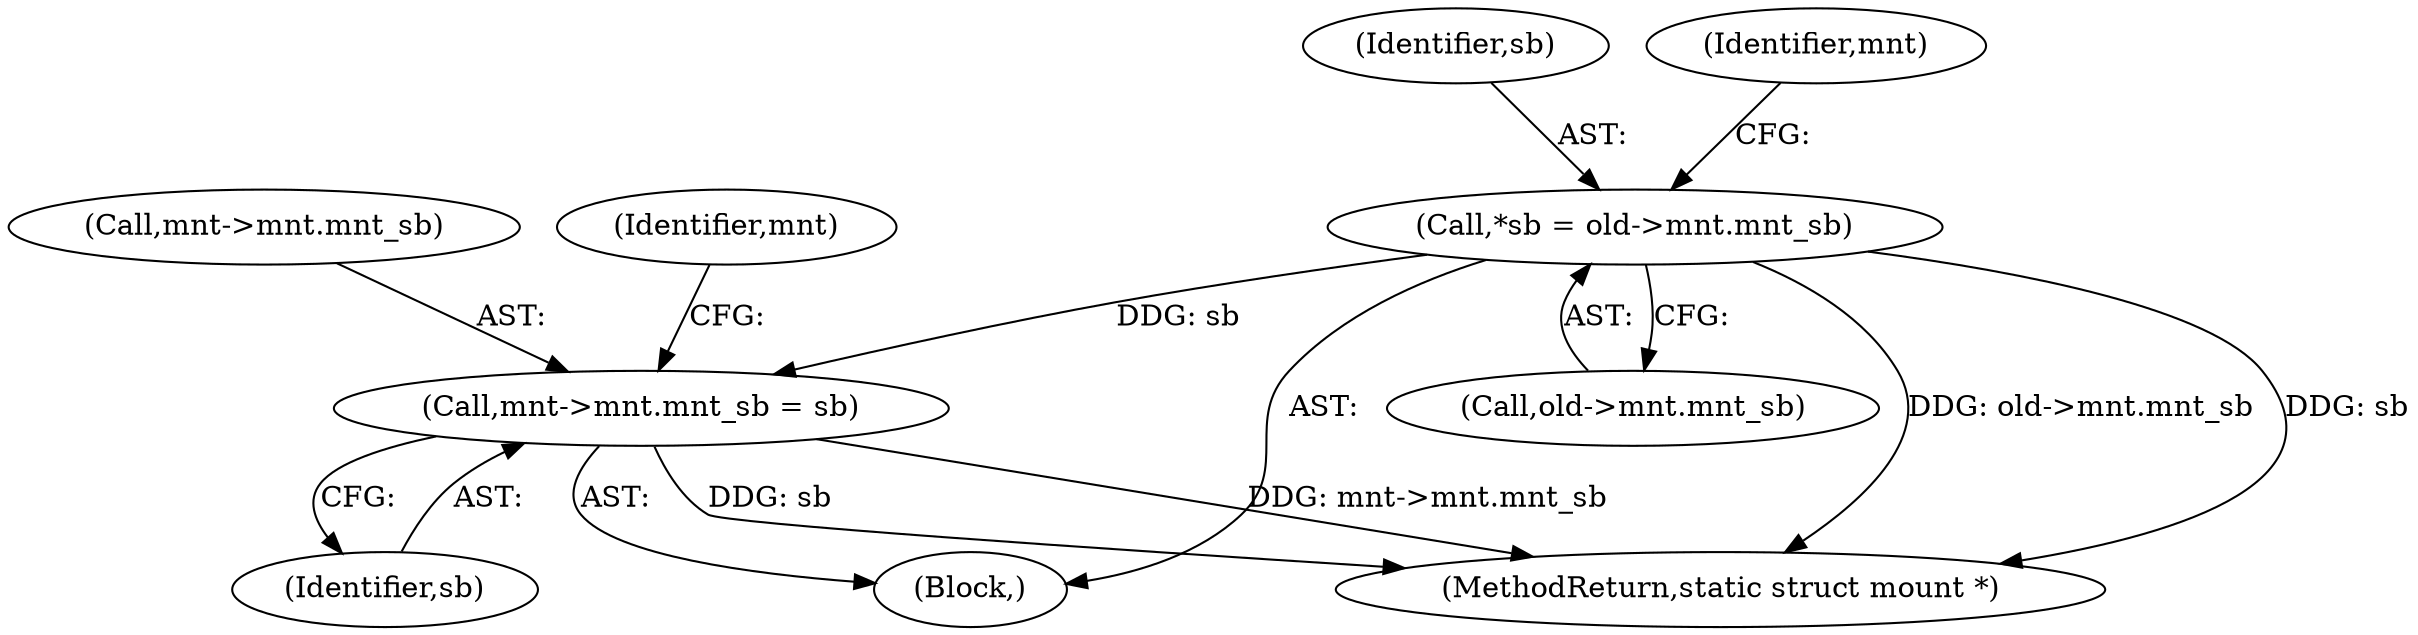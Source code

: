 digraph "0_linux_9566d6742852c527bf5af38af5cbb878dad75705@pointer" {
"1000110" [label="(Call,*sb = old->mnt.mnt_sb)"];
"1000280" [label="(Call,mnt->mnt.mnt_sb = sb)"];
"1000280" [label="(Call,mnt->mnt.mnt_sb = sb)"];
"1000111" [label="(Identifier,sb)"];
"1000112" [label="(Call,old->mnt.mnt_sb)"];
"1000110" [label="(Call,*sb = old->mnt.mnt_sb)"];
"1000427" [label="(MethodReturn,static struct mount *)"];
"1000120" [label="(Identifier,mnt)"];
"1000286" [label="(Identifier,sb)"];
"1000281" [label="(Call,mnt->mnt.mnt_sb)"];
"1000290" [label="(Identifier,mnt)"];
"1000108" [label="(Block,)"];
"1000110" -> "1000108"  [label="AST: "];
"1000110" -> "1000112"  [label="CFG: "];
"1000111" -> "1000110"  [label="AST: "];
"1000112" -> "1000110"  [label="AST: "];
"1000120" -> "1000110"  [label="CFG: "];
"1000110" -> "1000427"  [label="DDG: old->mnt.mnt_sb"];
"1000110" -> "1000427"  [label="DDG: sb"];
"1000110" -> "1000280"  [label="DDG: sb"];
"1000280" -> "1000108"  [label="AST: "];
"1000280" -> "1000286"  [label="CFG: "];
"1000281" -> "1000280"  [label="AST: "];
"1000286" -> "1000280"  [label="AST: "];
"1000290" -> "1000280"  [label="CFG: "];
"1000280" -> "1000427"  [label="DDG: sb"];
"1000280" -> "1000427"  [label="DDG: mnt->mnt.mnt_sb"];
}
